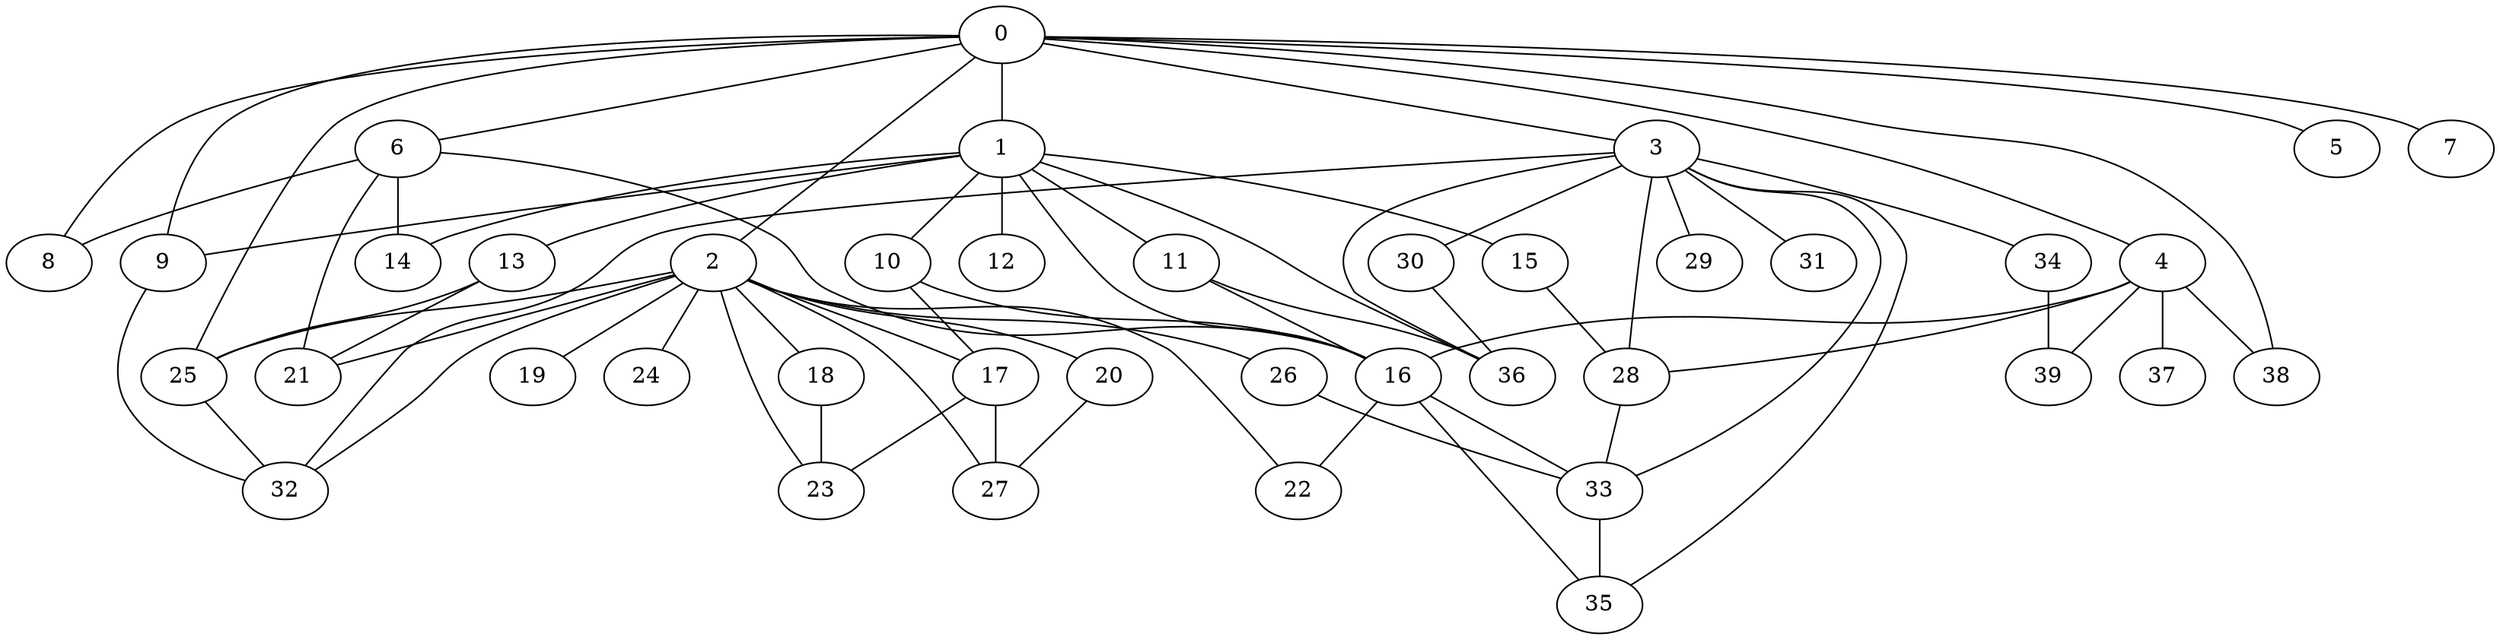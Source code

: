 
graph graphname {
    0 -- 1
0 -- 2
0 -- 3
0 -- 4
0 -- 5
0 -- 6
0 -- 7
0 -- 8
0 -- 9
0 -- 25
0 -- 38
1 -- 10
1 -- 11
1 -- 12
1 -- 13
1 -- 14
1 -- 15
1 -- 16
1 -- 36
1 -- 9
2 -- 17
2 -- 18
2 -- 19
2 -- 20
2 -- 21
2 -- 22
2 -- 23
2 -- 24
2 -- 25
2 -- 26
2 -- 27
2 -- 32
3 -- 32
3 -- 34
3 -- 35
3 -- 36
3 -- 33
3 -- 28
3 -- 29
3 -- 30
3 -- 31
4 -- 37
4 -- 38
4 -- 39
4 -- 28
4 -- 16
6 -- 21
6 -- 14
6 -- 8
6 -- 16
9 -- 32
10 -- 17
10 -- 16
11 -- 16
11 -- 36
13 -- 21
13 -- 25
15 -- 28
16 -- 35
16 -- 22
16 -- 33
17 -- 23
17 -- 27
18 -- 23
20 -- 27
25 -- 32
26 -- 33
28 -- 33
30 -- 36
33 -- 35
34 -- 39

}
